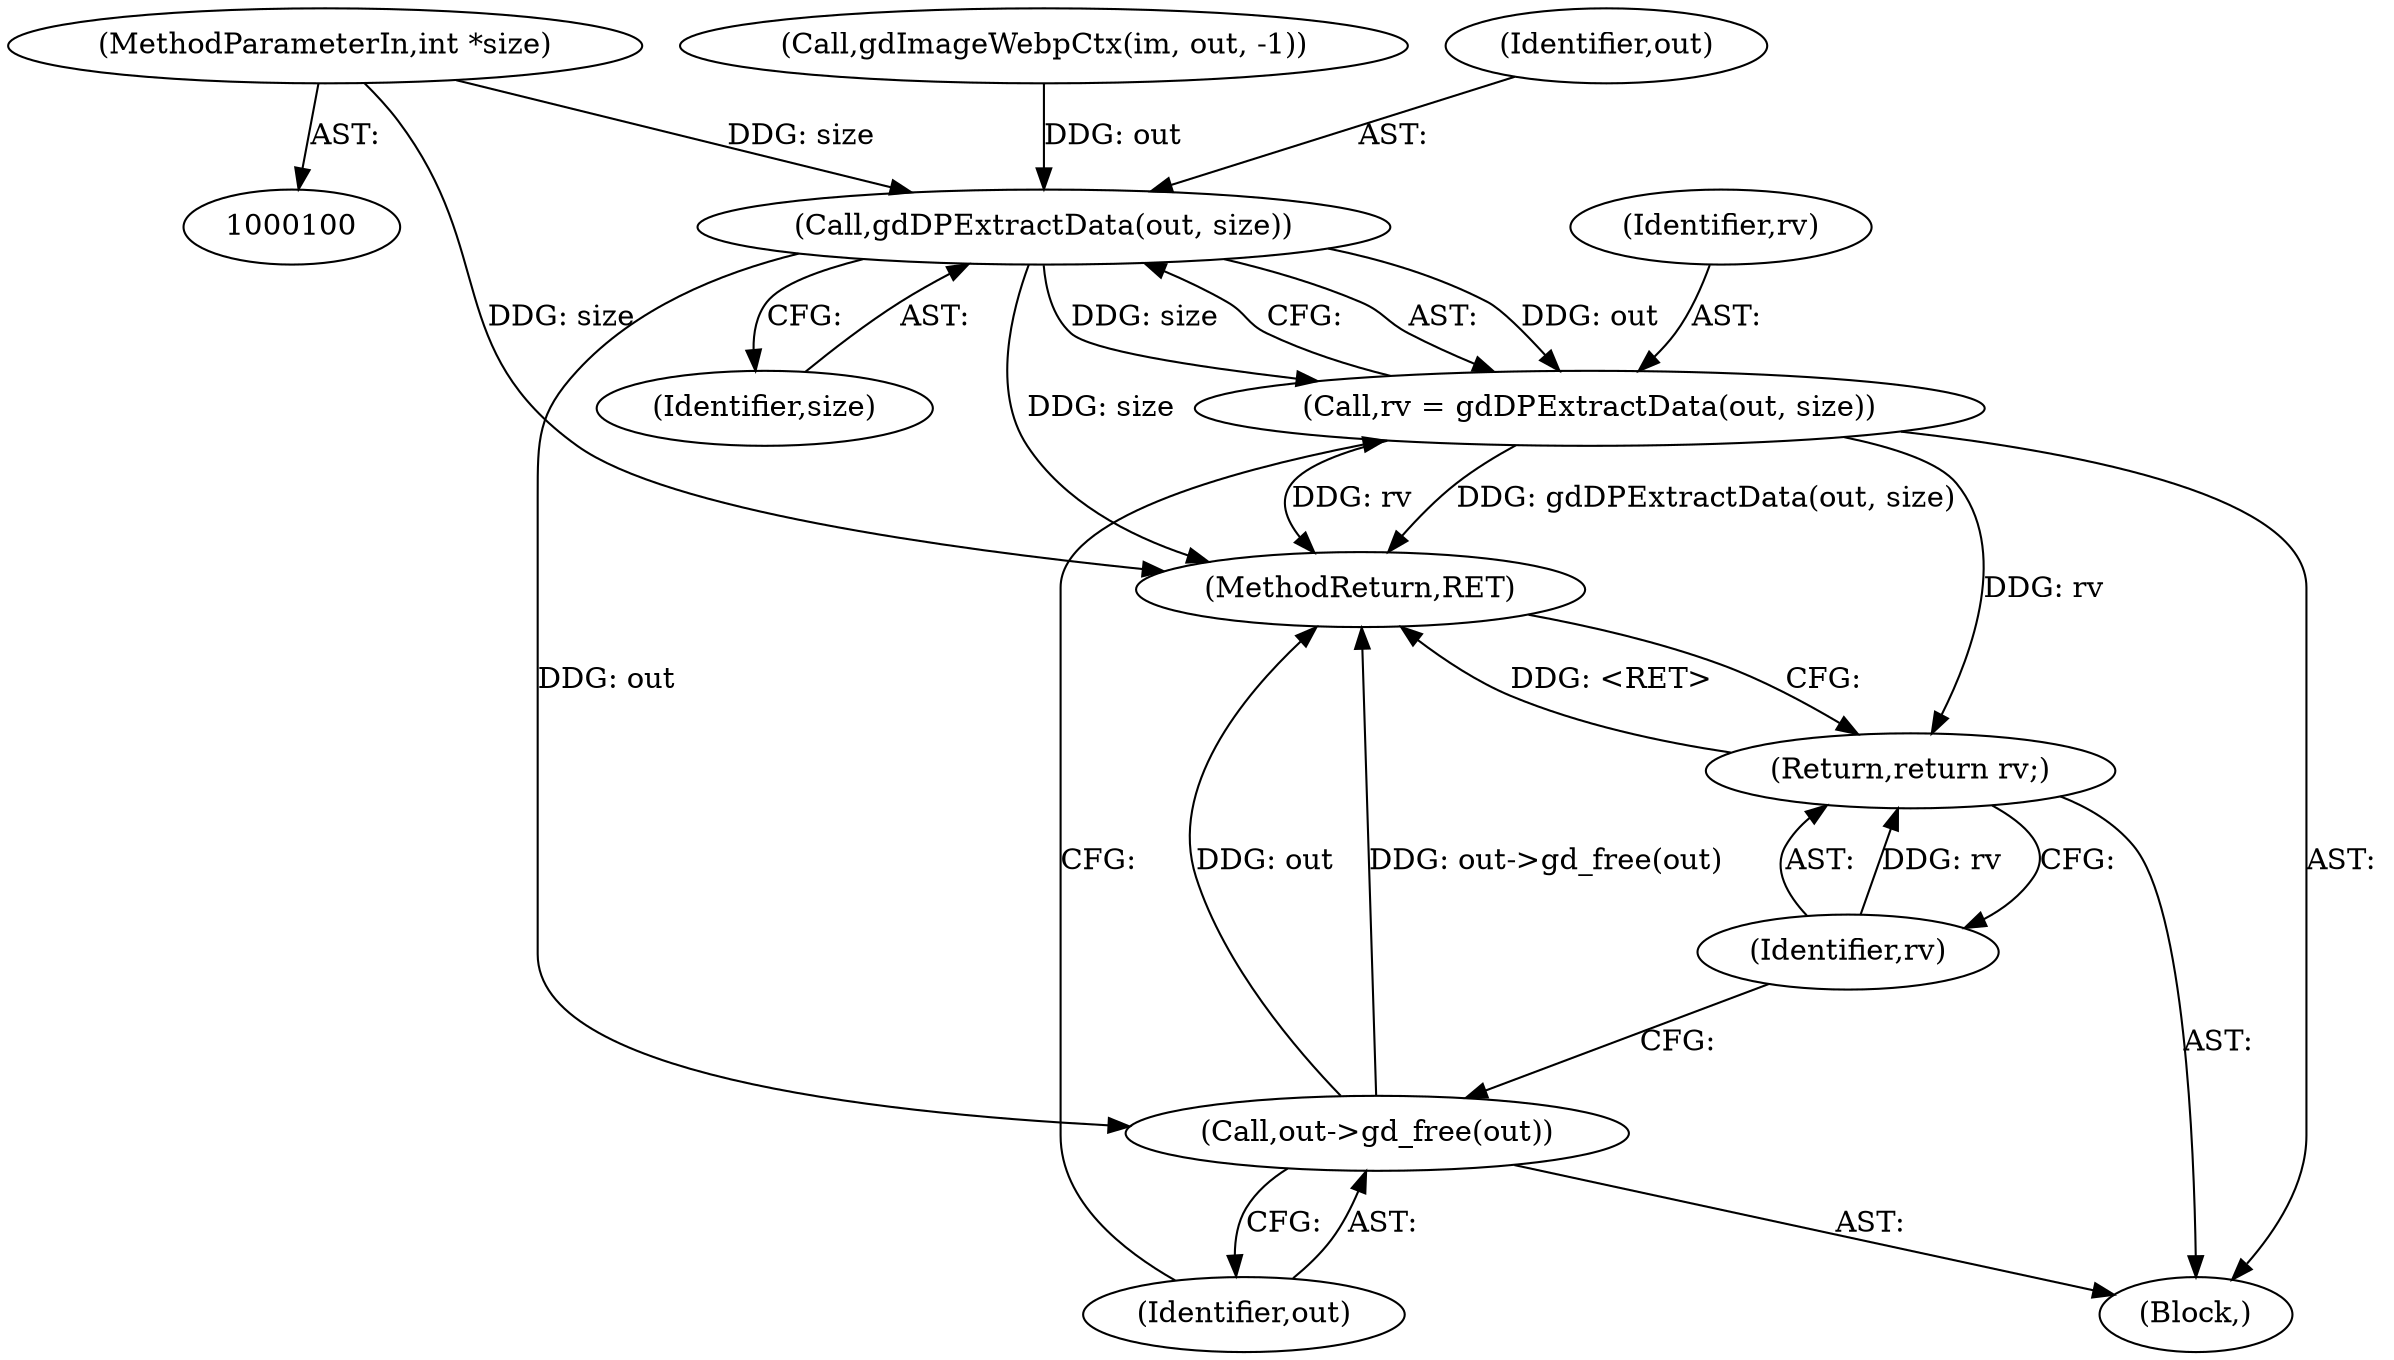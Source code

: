 digraph "1_libgd_a49feeae76d41959d85ee733925a4cf40bac61b2_2@pointer" {
"1000102" [label="(MethodParameterIn,int *size)"];
"1000125" [label="(Call,gdDPExtractData(out, size))"];
"1000123" [label="(Call,rv = gdDPExtractData(out, size))"];
"1000130" [label="(Return,return rv;)"];
"1000128" [label="(Call,out->gd_free(out))"];
"1000126" [label="(Identifier,out)"];
"1000123" [label="(Call,rv = gdDPExtractData(out, size))"];
"1000131" [label="(Identifier,rv)"];
"1000124" [label="(Identifier,rv)"];
"1000125" [label="(Call,gdDPExtractData(out, size))"];
"1000127" [label="(Identifier,size)"];
"1000129" [label="(Identifier,out)"];
"1000118" [label="(Call,gdImageWebpCtx(im, out, -1))"];
"1000102" [label="(MethodParameterIn,int *size)"];
"1000103" [label="(Block,)"];
"1000130" [label="(Return,return rv;)"];
"1000128" [label="(Call,out->gd_free(out))"];
"1000132" [label="(MethodReturn,RET)"];
"1000102" -> "1000100"  [label="AST: "];
"1000102" -> "1000132"  [label="DDG: size"];
"1000102" -> "1000125"  [label="DDG: size"];
"1000125" -> "1000123"  [label="AST: "];
"1000125" -> "1000127"  [label="CFG: "];
"1000126" -> "1000125"  [label="AST: "];
"1000127" -> "1000125"  [label="AST: "];
"1000123" -> "1000125"  [label="CFG: "];
"1000125" -> "1000132"  [label="DDG: size"];
"1000125" -> "1000123"  [label="DDG: out"];
"1000125" -> "1000123"  [label="DDG: size"];
"1000118" -> "1000125"  [label="DDG: out"];
"1000125" -> "1000128"  [label="DDG: out"];
"1000123" -> "1000103"  [label="AST: "];
"1000124" -> "1000123"  [label="AST: "];
"1000129" -> "1000123"  [label="CFG: "];
"1000123" -> "1000132"  [label="DDG: gdDPExtractData(out, size)"];
"1000123" -> "1000132"  [label="DDG: rv"];
"1000123" -> "1000130"  [label="DDG: rv"];
"1000130" -> "1000103"  [label="AST: "];
"1000130" -> "1000131"  [label="CFG: "];
"1000131" -> "1000130"  [label="AST: "];
"1000132" -> "1000130"  [label="CFG: "];
"1000130" -> "1000132"  [label="DDG: <RET>"];
"1000131" -> "1000130"  [label="DDG: rv"];
"1000128" -> "1000103"  [label="AST: "];
"1000128" -> "1000129"  [label="CFG: "];
"1000129" -> "1000128"  [label="AST: "];
"1000131" -> "1000128"  [label="CFG: "];
"1000128" -> "1000132"  [label="DDG: out"];
"1000128" -> "1000132"  [label="DDG: out->gd_free(out)"];
}
